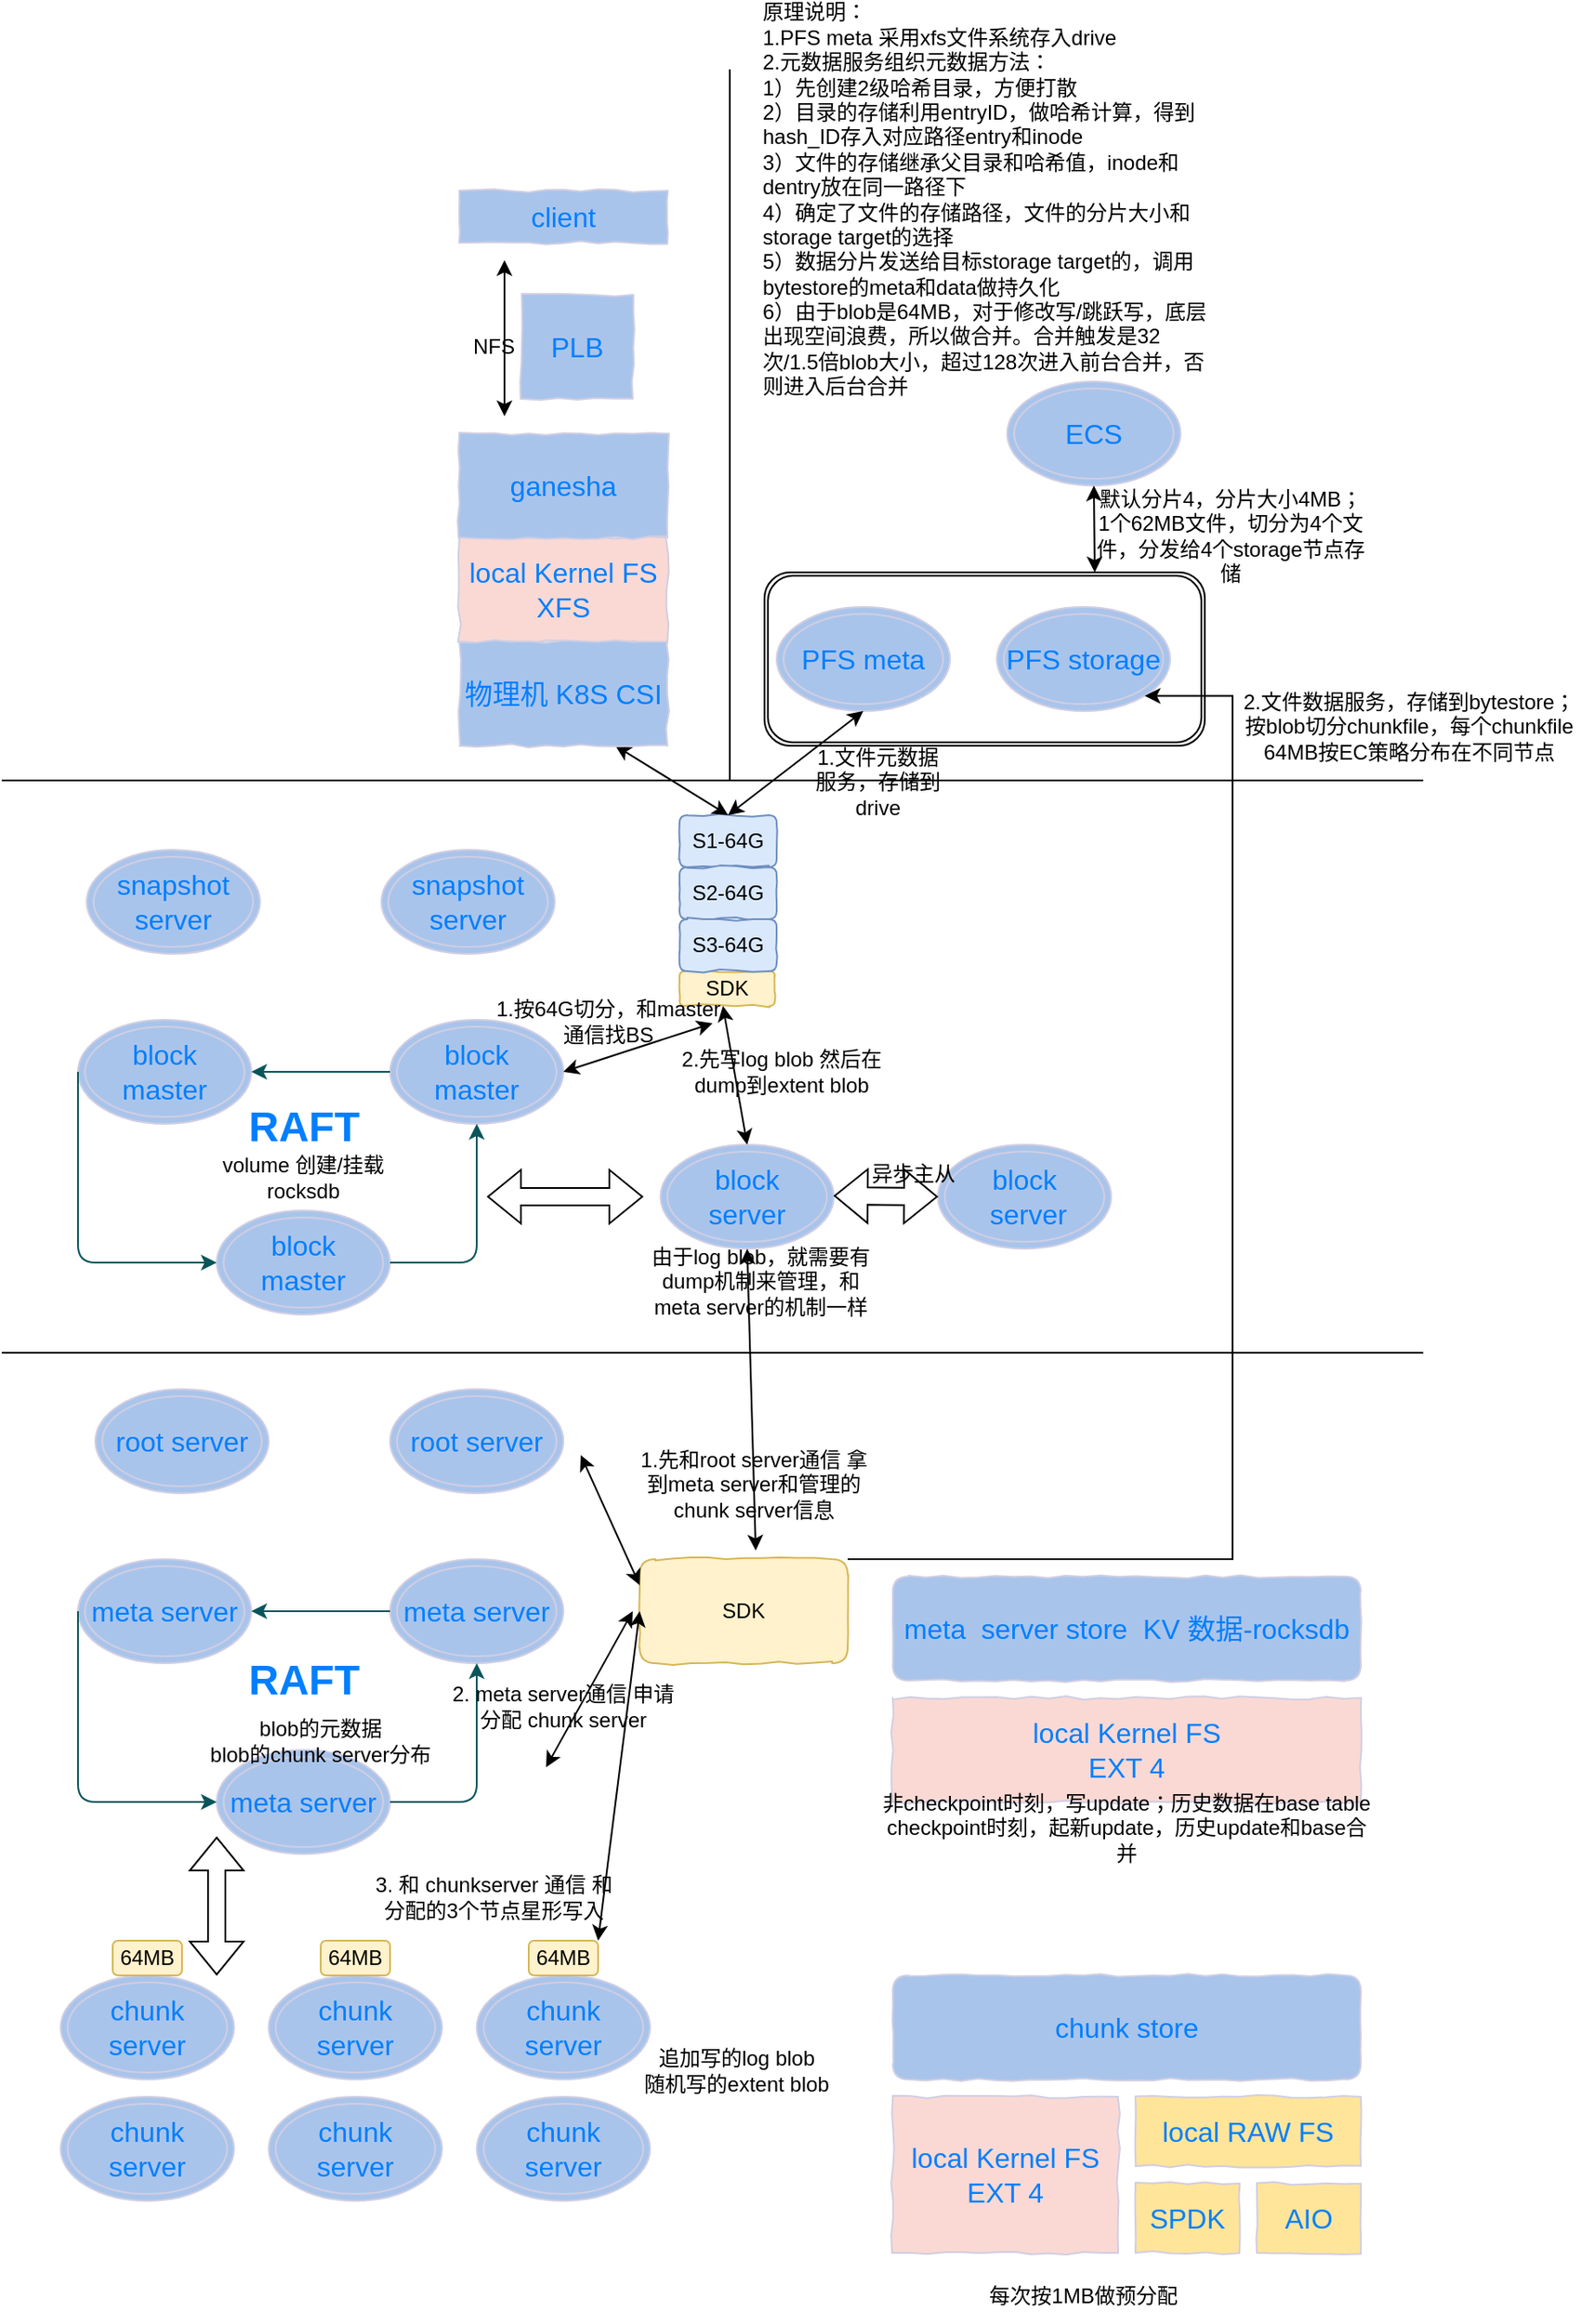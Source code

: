 <mxfile version="22.1.17" type="github" pages="5">
  <diagram id="OlZEOA0zvrnhem5579Ee" name="PFS">
    <mxGraphModel dx="1434" dy="1934" grid="1" gridSize="10" guides="1" tooltips="1" connect="1" arrows="1" fold="1" page="1" pageScale="1" pageWidth="827" pageHeight="1169" math="0" shadow="0">
      <root>
        <mxCell id="0" />
        <mxCell id="1" parent="0" />
        <mxCell id="CJ9ZkTnZIKFmRV_ew28D-1" value="&lt;font style=&quot;font-size: 16px&quot; color=&quot;#007fff&quot;&gt;local Kernel FS&lt;br&gt;EXT 4&lt;br&gt;&lt;/font&gt;" style="rounded=0;whiteSpace=wrap;html=1;sketch=0;fontColor=#1A1A1A;strokeColor=#D0CEE2;fillColor=#FAD9D5;comic=1;" parent="1" vertex="1">
          <mxGeometry x="514" y="1039" width="130" height="90" as="geometry" />
        </mxCell>
        <mxCell id="CJ9ZkTnZIKFmRV_ew28D-3" value="local RAW FS" style="rounded=0;whiteSpace=wrap;html=1;comic=1;sketch=0;fontSize=16;fontColor=#007FFF;strokeColor=#D0CEE2;fillColor=#FFE599;gradientColor=none;" parent="1" vertex="1">
          <mxGeometry x="654" y="1039" width="130" height="40" as="geometry" />
        </mxCell>
        <mxCell id="CJ9ZkTnZIKFmRV_ew28D-4" value="SPDK" style="rounded=0;whiteSpace=wrap;html=1;comic=1;sketch=0;fontSize=16;fontColor=#007FFF;strokeColor=#D0CEE2;fillColor=#FFE599;gradientColor=none;" parent="1" vertex="1">
          <mxGeometry x="654" y="1089" width="60" height="40" as="geometry" />
        </mxCell>
        <mxCell id="CJ9ZkTnZIKFmRV_ew28D-5" value="AIO" style="rounded=0;whiteSpace=wrap;html=1;comic=1;sketch=0;fontSize=16;fontColor=#007FFF;strokeColor=#D0CEE2;fillColor=#FFE599;gradientColor=none;" parent="1" vertex="1">
          <mxGeometry x="724" y="1089" width="60" height="40" as="geometry" />
        </mxCell>
        <mxCell id="CJ9ZkTnZIKFmRV_ew28D-8" value="chunk store" style="rounded=1;whiteSpace=wrap;html=1;comic=1;fontSize=16;fontColor=#007FFF;strokeColor=#D0CEE2;fillColor=#A9C4EB;gradientColor=none;" parent="1" vertex="1">
          <mxGeometry x="514" y="969" width="270" height="60" as="geometry" />
        </mxCell>
        <mxCell id="CJ9ZkTnZIKFmRV_ew28D-9" value="meta server" style="ellipse;shape=doubleEllipse;whiteSpace=wrap;html=1;rounded=0;comic=1;sketch=0;fontSize=16;fontColor=#007FFF;strokeColor=#D0CEE2;fillColor=#A9C4EB;gradientColor=none;" parent="1" vertex="1">
          <mxGeometry x="44" y="729" width="100" height="60" as="geometry" />
        </mxCell>
        <mxCell id="CJ9ZkTnZIKFmRV_ew28D-10" value="meta server" style="ellipse;shape=doubleEllipse;whiteSpace=wrap;html=1;rounded=0;comic=1;sketch=0;fontSize=16;fontColor=#007FFF;strokeColor=#D0CEE2;fillColor=#A9C4EB;gradientColor=none;" parent="1" vertex="1">
          <mxGeometry x="124" y="839" width="100" height="60" as="geometry" />
        </mxCell>
        <mxCell id="CJ9ZkTnZIKFmRV_ew28D-11" value="meta server" style="ellipse;shape=doubleEllipse;whiteSpace=wrap;html=1;rounded=0;comic=1;sketch=0;fontSize=16;fontColor=#007FFF;strokeColor=#D0CEE2;fillColor=#A9C4EB;gradientColor=none;" parent="1" vertex="1">
          <mxGeometry x="224" y="729" width="100" height="60" as="geometry" />
        </mxCell>
        <mxCell id="CJ9ZkTnZIKFmRV_ew28D-12" value="" style="edgeStyle=segmentEdgeStyle;endArrow=classic;html=1;rounded=1;sketch=0;fontSize=16;fontColor=#007FFF;strokeColor=#09555B;curved=0;entryX=0.5;entryY=1;entryDx=0;entryDy=0;" parent="1" target="CJ9ZkTnZIKFmRV_ew28D-11" edge="1">
          <mxGeometry width="50" height="50" relative="1" as="geometry">
            <mxPoint x="224" y="869" as="sourcePoint" />
            <mxPoint x="274" y="819" as="targetPoint" />
          </mxGeometry>
        </mxCell>
        <mxCell id="CJ9ZkTnZIKFmRV_ew28D-13" value="" style="edgeStyle=segmentEdgeStyle;endArrow=classic;html=1;rounded=1;sketch=0;fontSize=16;fontColor=#007FFF;strokeColor=#09555B;curved=0;exitX=0;exitY=0.5;exitDx=0;exitDy=0;entryX=1;entryY=0.5;entryDx=0;entryDy=0;" parent="1" source="CJ9ZkTnZIKFmRV_ew28D-11" target="CJ9ZkTnZIKFmRV_ew28D-9" edge="1">
          <mxGeometry width="50" height="50" relative="1" as="geometry">
            <mxPoint x="404" y="879" as="sourcePoint" />
            <mxPoint x="454" y="829" as="targetPoint" />
          </mxGeometry>
        </mxCell>
        <mxCell id="CJ9ZkTnZIKFmRV_ew28D-15" value="" style="edgeStyle=segmentEdgeStyle;endArrow=classic;html=1;rounded=1;sketch=0;fontSize=16;fontColor=#007FFF;strokeColor=#09555B;curved=0;entryX=0;entryY=0.5;entryDx=0;entryDy=0;exitX=0;exitY=0.5;exitDx=0;exitDy=0;" parent="1" source="CJ9ZkTnZIKFmRV_ew28D-9" target="CJ9ZkTnZIKFmRV_ew28D-10" edge="1">
          <mxGeometry width="50" height="50" relative="1" as="geometry">
            <mxPoint x="404" y="879" as="sourcePoint" />
            <mxPoint x="454" y="829" as="targetPoint" />
            <Array as="points">
              <mxPoint x="44" y="869" />
            </Array>
          </mxGeometry>
        </mxCell>
        <mxCell id="CJ9ZkTnZIKFmRV_ew28D-16" value="RAFT" style="text;strokeColor=none;fillColor=none;html=1;fontSize=24;fontStyle=1;verticalAlign=middle;align=center;rounded=0;comic=1;sketch=0;fontColor=#007FFF;" parent="1" vertex="1">
          <mxGeometry x="124" y="779" width="100" height="40" as="geometry" />
        </mxCell>
        <mxCell id="CJ9ZkTnZIKFmRV_ew28D-17" value="chunk server" style="ellipse;shape=doubleEllipse;whiteSpace=wrap;html=1;rounded=0;comic=1;sketch=0;fontSize=16;fontColor=#007FFF;strokeColor=#D0CEE2;fillColor=#A9C4EB;gradientColor=none;" parent="1" vertex="1">
          <mxGeometry x="34" y="969" width="100" height="60" as="geometry" />
        </mxCell>
        <mxCell id="CJ9ZkTnZIKFmRV_ew28D-18" value="&lt;span&gt;chunk server&lt;/span&gt;" style="ellipse;shape=doubleEllipse;whiteSpace=wrap;html=1;rounded=0;comic=1;sketch=0;fontSize=16;fontColor=#007FFF;strokeColor=#D0CEE2;fillColor=#A9C4EB;gradientColor=none;" parent="1" vertex="1">
          <mxGeometry x="154" y="969" width="100" height="60" as="geometry" />
        </mxCell>
        <mxCell id="CJ9ZkTnZIKFmRV_ew28D-19" value="&lt;span&gt;chunk server&lt;/span&gt;" style="ellipse;shape=doubleEllipse;whiteSpace=wrap;html=1;rounded=0;comic=1;sketch=0;fontSize=16;fontColor=#007FFF;strokeColor=#D0CEE2;fillColor=#A9C4EB;gradientColor=none;" parent="1" vertex="1">
          <mxGeometry x="274" y="969" width="100" height="60" as="geometry" />
        </mxCell>
        <mxCell id="CJ9ZkTnZIKFmRV_ew28D-20" value="&lt;span&gt;chunk server&lt;/span&gt;" style="ellipse;shape=doubleEllipse;whiteSpace=wrap;html=1;rounded=0;comic=1;sketch=0;fontSize=16;fontColor=#007FFF;strokeColor=#D0CEE2;fillColor=#A9C4EB;gradientColor=none;" parent="1" vertex="1">
          <mxGeometry x="34" y="1039" width="100" height="60" as="geometry" />
        </mxCell>
        <mxCell id="CJ9ZkTnZIKFmRV_ew28D-21" value="&lt;span&gt;chunk server&lt;/span&gt;" style="ellipse;shape=doubleEllipse;whiteSpace=wrap;html=1;rounded=0;comic=1;sketch=0;fontSize=16;fontColor=#007FFF;strokeColor=#D0CEE2;fillColor=#A9C4EB;gradientColor=none;" parent="1" vertex="1">
          <mxGeometry x="154" y="1039" width="100" height="60" as="geometry" />
        </mxCell>
        <mxCell id="CJ9ZkTnZIKFmRV_ew28D-22" value="&lt;span&gt;chunk server&lt;/span&gt;" style="ellipse;shape=doubleEllipse;whiteSpace=wrap;html=1;rounded=0;comic=1;sketch=0;fontSize=16;fontColor=#007FFF;strokeColor=#D0CEE2;fillColor=#A9C4EB;gradientColor=none;" parent="1" vertex="1">
          <mxGeometry x="274" y="1039" width="100" height="60" as="geometry" />
        </mxCell>
        <mxCell id="FTZLNdXTJdqXe5OXfxoS-4" value="blob的元数据&lt;br&gt;blob的chunk server分布" style="text;html=1;strokeColor=none;fillColor=none;align=center;verticalAlign=middle;whiteSpace=wrap;rounded=0;" parent="1" vertex="1">
          <mxGeometry x="114" y="819" width="140" height="30" as="geometry" />
        </mxCell>
        <mxCell id="FTZLNdXTJdqXe5OXfxoS-5" value="追加写的log blob&lt;br&gt;随机写的extent blob" style="text;html=1;strokeColor=none;fillColor=none;align=center;verticalAlign=middle;whiteSpace=wrap;rounded=0;" parent="1" vertex="1">
          <mxGeometry x="354" y="1009" width="140" height="30" as="geometry" />
        </mxCell>
        <mxCell id="FTZLNdXTJdqXe5OXfxoS-7" value="64MB" style="rounded=1;whiteSpace=wrap;html=1;fillColor=#fff2cc;strokeColor=#d6b656;" parent="1" vertex="1">
          <mxGeometry x="64" y="949" width="40" height="20" as="geometry" />
        </mxCell>
        <mxCell id="FTZLNdXTJdqXe5OXfxoS-9" value="64MB" style="rounded=1;whiteSpace=wrap;html=1;fillColor=#fff2cc;strokeColor=#d6b656;" parent="1" vertex="1">
          <mxGeometry x="184" y="949" width="40" height="20" as="geometry" />
        </mxCell>
        <mxCell id="FTZLNdXTJdqXe5OXfxoS-10" value="64MB" style="rounded=1;whiteSpace=wrap;html=1;fillColor=#fff2cc;strokeColor=#d6b656;" parent="1" vertex="1">
          <mxGeometry x="304" y="949" width="40" height="20" as="geometry" />
        </mxCell>
        <mxCell id="FTZLNdXTJdqXe5OXfxoS-11" value="root server" style="ellipse;shape=doubleEllipse;whiteSpace=wrap;html=1;rounded=0;comic=1;sketch=0;fontSize=16;fontColor=#007FFF;strokeColor=#D0CEE2;fillColor=#A9C4EB;gradientColor=none;" parent="1" vertex="1">
          <mxGeometry x="54" y="631" width="100" height="60" as="geometry" />
        </mxCell>
        <mxCell id="FTZLNdXTJdqXe5OXfxoS-12" value="&lt;span&gt;root server&lt;/span&gt;" style="ellipse;shape=doubleEllipse;whiteSpace=wrap;html=1;rounded=0;comic=1;sketch=0;fontSize=16;fontColor=#007FFF;strokeColor=#D0CEE2;fillColor=#A9C4EB;gradientColor=none;" parent="1" vertex="1">
          <mxGeometry x="224" y="631" width="100" height="60" as="geometry" />
        </mxCell>
        <mxCell id="FTZLNdXTJdqXe5OXfxoS-13" value="SDK" style="rounded=1;whiteSpace=wrap;html=1;fillColor=#fff2cc;strokeColor=#d6b656;comic=1;" parent="1" vertex="1">
          <mxGeometry x="368" y="729" width="120" height="60" as="geometry" />
        </mxCell>
        <mxCell id="FTZLNdXTJdqXe5OXfxoS-15" value="" style="endArrow=classic;startArrow=classic;html=1;rounded=0;entryX=0;entryY=0.25;entryDx=0;entryDy=0;" parent="1" target="FTZLNdXTJdqXe5OXfxoS-13" edge="1">
          <mxGeometry width="50" height="50" relative="1" as="geometry">
            <mxPoint x="334" y="669" as="sourcePoint" />
            <mxPoint x="434" y="739" as="targetPoint" />
          </mxGeometry>
        </mxCell>
        <mxCell id="FTZLNdXTJdqXe5OXfxoS-16" value="1.先和root server通信 拿到meta server和管理的chunk server信息" style="text;html=1;strokeColor=none;fillColor=none;align=center;verticalAlign=middle;whiteSpace=wrap;rounded=0;" parent="1" vertex="1">
          <mxGeometry x="364" y="671" width="140" height="30" as="geometry" />
        </mxCell>
        <mxCell id="FTZLNdXTJdqXe5OXfxoS-17" value="" style="endArrow=classic;startArrow=classic;html=1;rounded=0;" parent="1" edge="1">
          <mxGeometry width="50" height="50" relative="1" as="geometry">
            <mxPoint x="314" y="849" as="sourcePoint" />
            <mxPoint x="364" y="759" as="targetPoint" />
          </mxGeometry>
        </mxCell>
        <mxCell id="FTZLNdXTJdqXe5OXfxoS-18" value="2. meta server通信 申请分配 chunk server" style="text;html=1;strokeColor=none;fillColor=none;align=center;verticalAlign=middle;whiteSpace=wrap;rounded=0;" parent="1" vertex="1">
          <mxGeometry x="254" y="799" width="140" height="30" as="geometry" />
        </mxCell>
        <mxCell id="FTZLNdXTJdqXe5OXfxoS-19" value="" style="endArrow=classic;startArrow=classic;html=1;rounded=0;entryX=0;entryY=0.5;entryDx=0;entryDy=0;" parent="1" target="FTZLNdXTJdqXe5OXfxoS-13" edge="1">
          <mxGeometry width="50" height="50" relative="1" as="geometry">
            <mxPoint x="344" y="949" as="sourcePoint" />
            <mxPoint x="474" y="849" as="targetPoint" />
          </mxGeometry>
        </mxCell>
        <mxCell id="FTZLNdXTJdqXe5OXfxoS-20" value="3. 和 chunkserver 通信 和分配的3个节点星形写入" style="text;html=1;strokeColor=none;fillColor=none;align=center;verticalAlign=middle;whiteSpace=wrap;rounded=0;" parent="1" vertex="1">
          <mxGeometry x="214" y="909" width="140" height="30" as="geometry" />
        </mxCell>
        <mxCell id="FTZLNdXTJdqXe5OXfxoS-21" value="每次按1MB做预分配" style="text;html=1;strokeColor=none;fillColor=none;align=center;verticalAlign=middle;whiteSpace=wrap;rounded=0;" parent="1" vertex="1">
          <mxGeometry x="554" y="1139" width="140" height="30" as="geometry" />
        </mxCell>
        <mxCell id="FTZLNdXTJdqXe5OXfxoS-22" value="&lt;font style=&quot;font-size: 16px&quot; color=&quot;#007fff&quot;&gt;local Kernel FS&lt;br&gt;EXT 4&lt;br&gt;&lt;/font&gt;" style="rounded=0;whiteSpace=wrap;html=1;sketch=0;fontColor=#1A1A1A;strokeColor=#D0CEE2;fillColor=#FAD9D5;comic=1;" parent="1" vertex="1">
          <mxGeometry x="514" y="809" width="270" height="60" as="geometry" />
        </mxCell>
        <mxCell id="FTZLNdXTJdqXe5OXfxoS-26" value="meta&amp;nbsp; server store&amp;nbsp; KV 数据-rocksdb" style="rounded=1;whiteSpace=wrap;html=1;comic=1;sketch=0;fontSize=16;fontColor=#007FFF;strokeColor=#D0CEE2;fillColor=#A9C4EB;gradientColor=none;" parent="1" vertex="1">
          <mxGeometry x="514" y="739" width="270" height="60" as="geometry" />
        </mxCell>
        <mxCell id="FTZLNdXTJdqXe5OXfxoS-27" value="非checkpoint时刻，写update；历史数据在base table&lt;br&gt;checkpoint时刻，起新update，历史update和base合并" style="text;html=1;strokeColor=none;fillColor=none;align=center;verticalAlign=middle;whiteSpace=wrap;rounded=0;" parent="1" vertex="1">
          <mxGeometry x="504" y="869" width="290" height="30" as="geometry" />
        </mxCell>
        <mxCell id="FTZLNdXTJdqXe5OXfxoS-28" value="" style="endArrow=none;html=1;rounded=0;" parent="1" edge="1">
          <mxGeometry width="50" height="50" relative="1" as="geometry">
            <mxPoint y="610" as="sourcePoint" />
            <mxPoint x="820" y="610" as="targetPoint" />
          </mxGeometry>
        </mxCell>
        <mxCell id="FTZLNdXTJdqXe5OXfxoS-29" value="block master" style="ellipse;shape=doubleEllipse;whiteSpace=wrap;html=1;rounded=0;comic=1;sketch=0;fontSize=16;fontColor=#007FFF;strokeColor=#D0CEE2;fillColor=#A9C4EB;gradientColor=none;" parent="1" vertex="1">
          <mxGeometry x="44" y="418" width="100" height="60" as="geometry" />
        </mxCell>
        <mxCell id="FTZLNdXTJdqXe5OXfxoS-30" value="block master" style="ellipse;shape=doubleEllipse;whiteSpace=wrap;html=1;rounded=0;comic=1;sketch=0;fontSize=16;fontColor=#007FFF;strokeColor=#D0CEE2;fillColor=#A9C4EB;gradientColor=none;" parent="1" vertex="1">
          <mxGeometry x="124" y="528" width="100" height="60" as="geometry" />
        </mxCell>
        <mxCell id="FTZLNdXTJdqXe5OXfxoS-31" value="block master" style="ellipse;shape=doubleEllipse;whiteSpace=wrap;html=1;rounded=0;comic=1;sketch=0;fontSize=16;fontColor=#007FFF;strokeColor=#D0CEE2;fillColor=#A9C4EB;gradientColor=none;" parent="1" vertex="1">
          <mxGeometry x="224" y="418" width="100" height="60" as="geometry" />
        </mxCell>
        <mxCell id="FTZLNdXTJdqXe5OXfxoS-32" value="" style="edgeStyle=segmentEdgeStyle;endArrow=classic;html=1;rounded=1;sketch=0;fontSize=16;fontColor=#007FFF;strokeColor=#09555B;curved=0;entryX=0.5;entryY=1;entryDx=0;entryDy=0;" parent="1" target="FTZLNdXTJdqXe5OXfxoS-31" edge="1">
          <mxGeometry width="50" height="50" relative="1" as="geometry">
            <mxPoint x="224" y="558" as="sourcePoint" />
            <mxPoint x="274" y="508" as="targetPoint" />
          </mxGeometry>
        </mxCell>
        <mxCell id="FTZLNdXTJdqXe5OXfxoS-33" value="" style="edgeStyle=segmentEdgeStyle;endArrow=classic;html=1;rounded=1;sketch=0;fontSize=16;fontColor=#007FFF;strokeColor=#09555B;curved=0;exitX=0;exitY=0.5;exitDx=0;exitDy=0;entryX=1;entryY=0.5;entryDx=0;entryDy=0;" parent="1" source="FTZLNdXTJdqXe5OXfxoS-31" target="FTZLNdXTJdqXe5OXfxoS-29" edge="1">
          <mxGeometry width="50" height="50" relative="1" as="geometry">
            <mxPoint x="404" y="568" as="sourcePoint" />
            <mxPoint x="454" y="518" as="targetPoint" />
          </mxGeometry>
        </mxCell>
        <mxCell id="FTZLNdXTJdqXe5OXfxoS-34" value="" style="edgeStyle=segmentEdgeStyle;endArrow=classic;html=1;rounded=1;sketch=0;fontSize=16;fontColor=#007FFF;strokeColor=#09555B;curved=0;entryX=0;entryY=0.5;entryDx=0;entryDy=0;exitX=0;exitY=0.5;exitDx=0;exitDy=0;" parent="1" source="FTZLNdXTJdqXe5OXfxoS-29" target="FTZLNdXTJdqXe5OXfxoS-30" edge="1">
          <mxGeometry width="50" height="50" relative="1" as="geometry">
            <mxPoint x="404" y="568" as="sourcePoint" />
            <mxPoint x="454" y="518" as="targetPoint" />
            <Array as="points">
              <mxPoint x="44" y="558" />
            </Array>
          </mxGeometry>
        </mxCell>
        <mxCell id="FTZLNdXTJdqXe5OXfxoS-35" value="RAFT" style="text;strokeColor=none;fillColor=none;html=1;fontSize=24;fontStyle=1;verticalAlign=middle;align=center;rounded=0;comic=1;sketch=0;fontColor=#007FFF;" parent="1" vertex="1">
          <mxGeometry x="124" y="460" width="100" height="40" as="geometry" />
        </mxCell>
        <mxCell id="FTZLNdXTJdqXe5OXfxoS-36" value="volume 创建/挂载&lt;br&gt;rocksdb" style="text;html=1;strokeColor=none;fillColor=none;align=center;verticalAlign=middle;whiteSpace=wrap;rounded=0;" parent="1" vertex="1">
          <mxGeometry x="104" y="490" width="140" height="38" as="geometry" />
        </mxCell>
        <mxCell id="FTZLNdXTJdqXe5OXfxoS-37" value="snapshot server" style="ellipse;shape=doubleEllipse;whiteSpace=wrap;html=1;rounded=0;comic=1;sketch=0;fontSize=16;fontColor=#007FFF;strokeColor=#D0CEE2;fillColor=#A9C4EB;gradientColor=none;" parent="1" vertex="1">
          <mxGeometry x="49" y="320" width="100" height="60" as="geometry" />
        </mxCell>
        <mxCell id="FTZLNdXTJdqXe5OXfxoS-38" value="&lt;span&gt;snapshot server&lt;/span&gt;" style="ellipse;shape=doubleEllipse;whiteSpace=wrap;html=1;rounded=0;comic=1;sketch=0;fontSize=16;fontColor=#007FFF;strokeColor=#D0CEE2;fillColor=#A9C4EB;gradientColor=none;" parent="1" vertex="1">
          <mxGeometry x="219" y="320" width="100" height="60" as="geometry" />
        </mxCell>
        <mxCell id="FTZLNdXTJdqXe5OXfxoS-40" value="&lt;span&gt;block &lt;br&gt;server&lt;/span&gt;" style="ellipse;shape=doubleEllipse;whiteSpace=wrap;html=1;rounded=0;comic=1;sketch=0;fontSize=16;fontColor=#007FFF;strokeColor=#D0CEE2;fillColor=#A9C4EB;gradientColor=none;" parent="1" vertex="1">
          <mxGeometry x="380" y="490" width="100" height="60" as="geometry" />
        </mxCell>
        <mxCell id="FTZLNdXTJdqXe5OXfxoS-41" value="&lt;span&gt;block&lt;br&gt;&amp;nbsp;server&lt;/span&gt;" style="ellipse;shape=doubleEllipse;whiteSpace=wrap;html=1;rounded=0;comic=1;sketch=0;fontSize=16;fontColor=#007FFF;strokeColor=#D0CEE2;fillColor=#A9C4EB;gradientColor=none;" parent="1" vertex="1">
          <mxGeometry x="540" y="490" width="100" height="60" as="geometry" />
        </mxCell>
        <mxCell id="FTZLNdXTJdqXe5OXfxoS-43" value="" style="endArrow=classic;startArrow=classic;html=1;rounded=0;entryX=0.558;entryY=-0.083;entryDx=0;entryDy=0;exitX=0.5;exitY=1;exitDx=0;exitDy=0;entryPerimeter=0;" parent="1" source="FTZLNdXTJdqXe5OXfxoS-40" target="FTZLNdXTJdqXe5OXfxoS-13" edge="1">
          <mxGeometry width="50" height="50" relative="1" as="geometry">
            <mxPoint x="450" y="530" as="sourcePoint" />
            <mxPoint x="438" y="739" as="targetPoint" />
          </mxGeometry>
        </mxCell>
        <mxCell id="FTZLNdXTJdqXe5OXfxoS-47" value="SDK" style="rounded=1;whiteSpace=wrap;html=1;fillColor=#fff2cc;strokeColor=#d6b656;comic=1;" parent="1" vertex="1">
          <mxGeometry x="391" y="390" width="55" height="20" as="geometry" />
        </mxCell>
        <mxCell id="FTZLNdXTJdqXe5OXfxoS-48" value="S1-64G" style="rounded=1;whiteSpace=wrap;html=1;comic=1;fillColor=#dae8fc;strokeColor=#6c8ebf;" parent="1" vertex="1">
          <mxGeometry x="391" y="300" width="56" height="30" as="geometry" />
        </mxCell>
        <mxCell id="FTZLNdXTJdqXe5OXfxoS-49" value="S2-64G" style="rounded=1;whiteSpace=wrap;html=1;comic=1;fillColor=#dae8fc;strokeColor=#6c8ebf;" parent="1" vertex="1">
          <mxGeometry x="391" y="330" width="56" height="30" as="geometry" />
        </mxCell>
        <mxCell id="FTZLNdXTJdqXe5OXfxoS-50" value="S3-64G" style="rounded=1;whiteSpace=wrap;html=1;comic=1;fillColor=#dae8fc;strokeColor=#6c8ebf;" parent="1" vertex="1">
          <mxGeometry x="391" y="360" width="56" height="30" as="geometry" />
        </mxCell>
        <mxCell id="FTZLNdXTJdqXe5OXfxoS-52" value="" style="shape=flexArrow;endArrow=classic;startArrow=classic;html=1;rounded=0;" parent="1" edge="1">
          <mxGeometry width="100" height="100" relative="1" as="geometry">
            <mxPoint x="124" y="969" as="sourcePoint" />
            <mxPoint x="124" y="889" as="targetPoint" />
          </mxGeometry>
        </mxCell>
        <mxCell id="FTZLNdXTJdqXe5OXfxoS-53" value="" style="shape=flexArrow;endArrow=classic;startArrow=classic;html=1;rounded=0;" parent="1" edge="1">
          <mxGeometry width="100" height="100" relative="1" as="geometry">
            <mxPoint x="370" y="520" as="sourcePoint" />
            <mxPoint x="280" y="520" as="targetPoint" />
          </mxGeometry>
        </mxCell>
        <mxCell id="FTZLNdXTJdqXe5OXfxoS-56" value="" style="endArrow=classic;startArrow=classic;html=1;rounded=0;entryX=0.5;entryY=0;entryDx=0;entryDy=0;" parent="1" target="FTZLNdXTJdqXe5OXfxoS-40" edge="1">
          <mxGeometry width="50" height="50" relative="1" as="geometry">
            <mxPoint x="416" y="410" as="sourcePoint" />
            <mxPoint x="560" y="500" as="targetPoint" />
          </mxGeometry>
        </mxCell>
        <mxCell id="FTZLNdXTJdqXe5OXfxoS-58" value="" style="shape=flexArrow;endArrow=classic;startArrow=classic;html=1;rounded=0;" parent="1" edge="1">
          <mxGeometry width="100" height="100" relative="1" as="geometry">
            <mxPoint x="540" y="520" as="sourcePoint" />
            <mxPoint x="480" y="519.5" as="targetPoint" />
          </mxGeometry>
        </mxCell>
        <mxCell id="FTZLNdXTJdqXe5OXfxoS-59" value="2.先写log blob 然后在dump到extent blob" style="text;html=1;strokeColor=none;fillColor=none;align=center;verticalAlign=middle;whiteSpace=wrap;rounded=0;" parent="1" vertex="1">
          <mxGeometry x="380" y="429" width="140" height="38" as="geometry" />
        </mxCell>
        <mxCell id="FTZLNdXTJdqXe5OXfxoS-60" value="异步主从" style="text;html=1;strokeColor=none;fillColor=none;align=center;verticalAlign=middle;whiteSpace=wrap;rounded=0;" parent="1" vertex="1">
          <mxGeometry x="456" y="488" width="140" height="38" as="geometry" />
        </mxCell>
        <mxCell id="FTZLNdXTJdqXe5OXfxoS-61" value="由于log blob，就需要有dump机制来管理，和meta server的机制一样" style="text;html=1;strokeColor=none;fillColor=none;align=center;verticalAlign=middle;whiteSpace=wrap;rounded=0;" parent="1" vertex="1">
          <mxGeometry x="368" y="550" width="140" height="38" as="geometry" />
        </mxCell>
        <mxCell id="FTZLNdXTJdqXe5OXfxoS-62" value="" style="endArrow=classic;startArrow=classic;html=1;rounded=0;entryX=1;entryY=0.5;entryDx=0;entryDy=0;" parent="1" target="FTZLNdXTJdqXe5OXfxoS-31" edge="1">
          <mxGeometry width="50" height="50" relative="1" as="geometry">
            <mxPoint x="410" y="420" as="sourcePoint" />
            <mxPoint x="440" y="500" as="targetPoint" />
          </mxGeometry>
        </mxCell>
        <mxCell id="FTZLNdXTJdqXe5OXfxoS-63" value="1.按64G切分，和master通信找BS" style="text;html=1;strokeColor=none;fillColor=none;align=center;verticalAlign=middle;whiteSpace=wrap;rounded=0;" parent="1" vertex="1">
          <mxGeometry x="280" y="400" width="140" height="38" as="geometry" />
        </mxCell>
        <mxCell id="sMiy3J58KoFoW8aBVP6N-1" value="" style="endArrow=none;html=1;rounded=0;" parent="1" edge="1">
          <mxGeometry width="50" height="50" relative="1" as="geometry">
            <mxPoint y="280" as="sourcePoint" />
            <mxPoint x="820" y="280" as="targetPoint" />
          </mxGeometry>
        </mxCell>
        <mxCell id="sMiy3J58KoFoW8aBVP6N-2" value="" style="endArrow=none;html=1;rounded=0;" parent="1" edge="1">
          <mxGeometry width="50" height="50" relative="1" as="geometry">
            <mxPoint x="420" y="280" as="sourcePoint" />
            <mxPoint x="420" y="-130" as="targetPoint" />
          </mxGeometry>
        </mxCell>
        <mxCell id="sMiy3J58KoFoW8aBVP6N-3" value="PFS meta" style="ellipse;shape=doubleEllipse;whiteSpace=wrap;html=1;rounded=0;comic=1;sketch=0;fontSize=16;fontColor=#007FFF;strokeColor=#D0CEE2;fillColor=#A9C4EB;gradientColor=none;" parent="1" vertex="1">
          <mxGeometry x="447" y="180" width="100" height="60" as="geometry" />
        </mxCell>
        <mxCell id="sMiy3J58KoFoW8aBVP6N-4" value="PFS storage" style="ellipse;shape=doubleEllipse;whiteSpace=wrap;html=1;rounded=0;comic=1;sketch=0;fontSize=16;fontColor=#007FFF;strokeColor=#D0CEE2;fillColor=#A9C4EB;gradientColor=none;" parent="1" vertex="1">
          <mxGeometry x="574" y="180" width="100" height="60" as="geometry" />
        </mxCell>
        <mxCell id="sMiy3J58KoFoW8aBVP6N-5" value="" style="endArrow=classic;startArrow=classic;html=1;rounded=0;exitX=0.5;exitY=0;exitDx=0;exitDy=0;entryX=0.5;entryY=1;entryDx=0;entryDy=0;" parent="1" source="FTZLNdXTJdqXe5OXfxoS-48" target="sMiy3J58KoFoW8aBVP6N-3" edge="1">
          <mxGeometry width="50" height="50" relative="1" as="geometry">
            <mxPoint x="490" y="240" as="sourcePoint" />
            <mxPoint x="540" y="190" as="targetPoint" />
          </mxGeometry>
        </mxCell>
        <mxCell id="sMiy3J58KoFoW8aBVP6N-7" value="" style="edgeStyle=elbowEdgeStyle;elbow=horizontal;endArrow=classic;html=1;rounded=0;exitX=1;exitY=0;exitDx=0;exitDy=0;entryX=1;entryY=1;entryDx=0;entryDy=0;" parent="1" source="FTZLNdXTJdqXe5OXfxoS-13" target="sMiy3J58KoFoW8aBVP6N-4" edge="1">
          <mxGeometry width="50" height="50" relative="1" as="geometry">
            <mxPoint x="700" y="540" as="sourcePoint" />
            <mxPoint x="660" y="200" as="targetPoint" />
            <Array as="points">
              <mxPoint x="710" y="120" />
              <mxPoint x="740" y="460" />
              <mxPoint x="700" y="590" />
            </Array>
          </mxGeometry>
        </mxCell>
        <mxCell id="sMiy3J58KoFoW8aBVP6N-8" value="" style="shape=ext;double=1;rounded=1;whiteSpace=wrap;html=1;fillColor=none;" parent="1" vertex="1">
          <mxGeometry x="440" y="160" width="254" height="100" as="geometry" />
        </mxCell>
        <mxCell id="sMiy3J58KoFoW8aBVP6N-10" value="ECS" style="ellipse;shape=doubleEllipse;whiteSpace=wrap;html=1;rounded=0;comic=1;sketch=0;fontSize=16;fontColor=#007FFF;strokeColor=#D0CEE2;fillColor=#A9C4EB;gradientColor=none;" parent="1" vertex="1">
          <mxGeometry x="580" y="50" width="100" height="60" as="geometry" />
        </mxCell>
        <mxCell id="sMiy3J58KoFoW8aBVP6N-11" value="" style="endArrow=classic;startArrow=classic;html=1;rounded=0;entryX=0.5;entryY=1;entryDx=0;entryDy=0;exitX=0.75;exitY=0;exitDx=0;exitDy=0;" parent="1" source="sMiy3J58KoFoW8aBVP6N-8" target="sMiy3J58KoFoW8aBVP6N-10" edge="1">
          <mxGeometry width="50" height="50" relative="1" as="geometry">
            <mxPoint x="610" y="150" as="sourcePoint" />
            <mxPoint x="660" y="100" as="targetPoint" />
          </mxGeometry>
        </mxCell>
        <mxCell id="sMiy3J58KoFoW8aBVP6N-12" value="1.文件元数据服务，存储到drive" style="text;html=1;strokeColor=none;fillColor=none;align=center;verticalAlign=middle;whiteSpace=wrap;rounded=0;" parent="1" vertex="1">
          <mxGeometry x="464" y="262" width="83" height="38" as="geometry" />
        </mxCell>
        <mxCell id="sMiy3J58KoFoW8aBVP6N-13" value="2.文件数据服务，存储到bytestore；按blob切分chunkfile，每个chunkfile 64MB按EC策略分布在不同节点" style="text;html=1;strokeColor=none;fillColor=none;align=center;verticalAlign=middle;whiteSpace=wrap;rounded=0;" parent="1" vertex="1">
          <mxGeometry x="714" y="230" width="196" height="38" as="geometry" />
        </mxCell>
        <mxCell id="sMiy3J58KoFoW8aBVP6N-14" value="默认分片4，分片大小4MB；1个62MB文件，切分为4个文件，分发给4个storage节点存储" style="text;html=1;strokeColor=none;fillColor=none;align=center;verticalAlign=middle;whiteSpace=wrap;rounded=0;" parent="1" vertex="1">
          <mxGeometry x="630" y="120" width="157.5" height="38" as="geometry" />
        </mxCell>
        <mxCell id="sMiy3J58KoFoW8aBVP6N-15" value="原理说明：&lt;br&gt;1.PFS meta 采用xfs文件系统存入drive&lt;br&gt;2.元数据服务组织元数据方法：&lt;br&gt;1）先创建2级哈希目录，方便打散&lt;br&gt;&lt;div&gt;&lt;span&gt;2）目录的存储利用entryID，做哈希计算，得到hash_ID存入对应路径entry和inode&lt;/span&gt;&lt;/div&gt;&lt;div&gt;3）文件的存储继承父目录和哈希值，inode和dentry放在同一路径下&lt;/div&gt;&lt;div&gt;4）确定了文件的存储路径，文件的分片大小和storage target的选择&lt;/div&gt;&lt;div&gt;5）数据分片发送给目标storage target的，调用bytestore的meta和data做持久化&lt;/div&gt;&lt;div&gt;6）由于blob是64MB，对于修改写/跳跃写，底层出现空间浪费，所以做合并。合并触发是32次/1.5倍blob大小，超过128次进入前台合并，否则进入后台合并&lt;/div&gt;" style="text;html=1;strokeColor=none;fillColor=none;align=left;verticalAlign=middle;whiteSpace=wrap;rounded=0;" parent="1" vertex="1">
          <mxGeometry x="437" y="-170" width="260" height="230" as="geometry" />
        </mxCell>
        <mxCell id="sMiy3J58KoFoW8aBVP6N-17" value="" style="endArrow=classic;startArrow=classic;html=1;rounded=0;exitX=0.5;exitY=0;exitDx=0;exitDy=0;entryX=0.75;entryY=1;entryDx=0;entryDy=0;" parent="1" source="FTZLNdXTJdqXe5OXfxoS-48" target="sMiy3J58KoFoW8aBVP6N-23" edge="1">
          <mxGeometry width="50" height="50" relative="1" as="geometry">
            <mxPoint x="300" y="210" as="sourcePoint" />
            <mxPoint x="320" y="240" as="targetPoint" />
          </mxGeometry>
        </mxCell>
        <mxCell id="sMiy3J58KoFoW8aBVP6N-20" value="&lt;font style=&quot;font-size: 16px&quot; color=&quot;#007fff&quot;&gt;local Kernel FS&lt;br&gt;XFS&lt;br&gt;&lt;/font&gt;" style="rounded=0;whiteSpace=wrap;html=1;sketch=0;fontColor=#1A1A1A;strokeColor=#D0CEE2;fillColor=#FAD9D5;comic=1;" parent="1" vertex="1">
          <mxGeometry x="264" y="140" width="120" height="60" as="geometry" />
        </mxCell>
        <mxCell id="sMiy3J58KoFoW8aBVP6N-22" value="&lt;font style=&quot;font-size: 16px&quot; color=&quot;#007fff&quot;&gt;ganesha&lt;br&gt;&lt;/font&gt;" style="rounded=0;whiteSpace=wrap;html=1;sketch=0;fontColor=#1A1A1A;strokeColor=#D0CEE2;fillColor=#A9C4EB;comic=1;" parent="1" vertex="1">
          <mxGeometry x="264" y="80" width="120" height="60" as="geometry" />
        </mxCell>
        <mxCell id="sMiy3J58KoFoW8aBVP6N-23" value="&lt;font style=&quot;font-size: 16px&quot; color=&quot;#007fff&quot;&gt;物理机 K8S CSI&lt;br&gt;&lt;/font&gt;" style="rounded=0;whiteSpace=wrap;html=1;sketch=0;fontColor=#1A1A1A;strokeColor=#D0CEE2;fillColor=#A9C4EB;comic=1;" parent="1" vertex="1">
          <mxGeometry x="264" y="200" width="120" height="60" as="geometry" />
        </mxCell>
        <mxCell id="sMiy3J58KoFoW8aBVP6N-24" value="&lt;font style=&quot;font-size: 16px&quot; color=&quot;#007fff&quot;&gt;PLB&lt;br&gt;&lt;/font&gt;" style="rounded=0;whiteSpace=wrap;html=1;sketch=0;fontColor=#1A1A1A;strokeColor=#D0CEE2;fillColor=#A9C4EB;comic=1;" parent="1" vertex="1">
          <mxGeometry x="300" width="64" height="60" as="geometry" />
        </mxCell>
        <mxCell id="sMiy3J58KoFoW8aBVP6N-25" value="&lt;font style=&quot;font-size: 16px&quot; color=&quot;#007fff&quot;&gt;client&lt;br&gt;&lt;/font&gt;" style="rounded=0;whiteSpace=wrap;html=1;sketch=0;fontColor=#1A1A1A;strokeColor=#D0CEE2;fillColor=#A9C4EB;comic=1;" parent="1" vertex="1">
          <mxGeometry x="264" y="-60" width="120" height="30" as="geometry" />
        </mxCell>
        <mxCell id="sMiy3J58KoFoW8aBVP6N-26" value="" style="endArrow=classic;startArrow=classic;html=1;rounded=0;" parent="1" edge="1">
          <mxGeometry width="50" height="50" relative="1" as="geometry">
            <mxPoint x="290" y="70" as="sourcePoint" />
            <mxPoint x="290" y="-20" as="targetPoint" />
          </mxGeometry>
        </mxCell>
        <mxCell id="sMiy3J58KoFoW8aBVP6N-27" value="NFS" style="text;html=1;strokeColor=none;fillColor=none;align=center;verticalAlign=middle;whiteSpace=wrap;rounded=0;" parent="1" vertex="1">
          <mxGeometry x="254" y="15" width="60" height="30" as="geometry" />
        </mxCell>
      </root>
    </mxGraphModel>
  </diagram>
  <diagram id="P4NmcgY2wbllo6303Kk8" name="block">
    <mxGraphModel dx="954" dy="532" grid="0" gridSize="10" guides="1" tooltips="1" connect="1" arrows="1" fold="1" page="1" pageScale="1" pageWidth="827" pageHeight="1169" background="none" math="0" shadow="1">
      <root>
        <mxCell id="0" />
        <mxCell id="1" parent="0" />
        <mxCell id="Wra0Cx1SSLYaHvCoGupX-5" value="" style="rounded=1;whiteSpace=wrap;html=1;comic=1;" parent="1" vertex="1">
          <mxGeometry x="92" y="529" width="290" height="90" as="geometry" />
        </mxCell>
        <mxCell id="qpLBYN6FSB-ov-bTfD2S-20" value="" style="rounded=1;whiteSpace=wrap;html=1;comic=1;" parent="1" vertex="1">
          <mxGeometry x="414" y="190" width="286" height="80" as="geometry" />
        </mxCell>
        <mxCell id="qpLBYN6FSB-ov-bTfD2S-9" value="" style="rounded=1;whiteSpace=wrap;html=1;comic=1;" parent="1" vertex="1">
          <mxGeometry x="120" y="120" width="240" height="150" as="geometry" />
        </mxCell>
        <mxCell id="qpLBYN6FSB-ov-bTfD2S-1" value="block master" style="ellipse;whiteSpace=wrap;html=1;fillColor=#dae8fc;strokeColor=#6c8ebf;comic=1;" parent="1" vertex="1">
          <mxGeometry x="120" y="120" width="120" height="80" as="geometry" />
        </mxCell>
        <mxCell id="qpLBYN6FSB-ov-bTfD2S-2" value="block master" style="ellipse;whiteSpace=wrap;html=1;fillColor=#dae8fc;strokeColor=#6c8ebf;comic=1;" parent="1" vertex="1">
          <mxGeometry x="180" y="190" width="120" height="80" as="geometry" />
        </mxCell>
        <mxCell id="qpLBYN6FSB-ov-bTfD2S-3" value="block master" style="ellipse;whiteSpace=wrap;html=1;fillColor=#dae8fc;strokeColor=#6c8ebf;comic=1;" parent="1" vertex="1">
          <mxGeometry x="240" y="120" width="120" height="80" as="geometry" />
        </mxCell>
        <mxCell id="qpLBYN6FSB-ov-bTfD2S-5" value="segment" style="shape=document;whiteSpace=wrap;html=1;boundedLbl=1;fillColor=#dae8fc;strokeColor=#6c8ebf;comic=1;" parent="1" vertex="1">
          <mxGeometry x="450" y="20" width="120" height="80" as="geometry" />
        </mxCell>
        <mxCell id="qpLBYN6FSB-ov-bTfD2S-6" value="" style="endArrow=classic;startArrow=classic;html=1;rounded=0;exitX=0.5;exitY=0;exitDx=0;exitDy=0;entryX=0;entryY=0.5;entryDx=0;entryDy=0;comic=1;" parent="1" source="qpLBYN6FSB-ov-bTfD2S-3" target="qpLBYN6FSB-ov-bTfD2S-5" edge="1">
          <mxGeometry width="50" height="50" relative="1" as="geometry">
            <mxPoint x="390" y="250" as="sourcePoint" />
            <mxPoint x="440" y="200" as="targetPoint" />
            <Array as="points">
              <mxPoint x="300" y="60" />
            </Array>
          </mxGeometry>
        </mxCell>
        <mxCell id="qpLBYN6FSB-ov-bTfD2S-7" value="segment" style="shape=document;whiteSpace=wrap;html=1;boundedLbl=1;fillColor=#dae8fc;strokeColor=#6c8ebf;comic=1;" parent="1" vertex="1">
          <mxGeometry x="460" y="30" width="120" height="80" as="geometry" />
        </mxCell>
        <mxCell id="qpLBYN6FSB-ov-bTfD2S-8" value="segment&lt;br&gt;64GB" style="shape=document;whiteSpace=wrap;html=1;boundedLbl=1;fillColor=#dae8fc;strokeColor=#6c8ebf;comic=1;" parent="1" vertex="1">
          <mxGeometry x="470" y="40" width="120" height="80" as="geometry" />
        </mxCell>
        <mxCell id="qpLBYN6FSB-ov-bTfD2S-10" value="raft" style="text;html=1;strokeColor=none;fillColor=none;align=center;verticalAlign=middle;whiteSpace=wrap;rounded=0;" parent="1" vertex="1">
          <mxGeometry x="120" y="215" width="60" height="30" as="geometry" />
        </mxCell>
        <mxCell id="qpLBYN6FSB-ov-bTfD2S-11" value="volume元数据查找" style="text;html=1;strokeColor=none;fillColor=none;align=center;verticalAlign=middle;whiteSpace=wrap;rounded=0;" parent="1" vertex="1">
          <mxGeometry x="350" y="80" width="60" height="30" as="geometry" />
        </mxCell>
        <mxCell id="qpLBYN6FSB-ov-bTfD2S-12" value="" style="shape=cylinder3;whiteSpace=wrap;html=1;boundedLbl=1;backgroundOutline=1;size=15;fillColor=#dae8fc;strokeColor=#6c8ebf;comic=1;" parent="1" vertex="1">
          <mxGeometry x="210" y="320" width="60" height="80" as="geometry" />
        </mxCell>
        <mxCell id="qpLBYN6FSB-ov-bTfD2S-13" value="" style="endArrow=classic;html=1;rounded=0;exitX=0.5;exitY=1;exitDx=0;exitDy=0;comic=1;" parent="1" source="qpLBYN6FSB-ov-bTfD2S-2" target="qpLBYN6FSB-ov-bTfD2S-12" edge="1">
          <mxGeometry width="50" height="50" relative="1" as="geometry">
            <mxPoint x="500" y="250" as="sourcePoint" />
            <mxPoint x="550" y="200" as="targetPoint" />
          </mxGeometry>
        </mxCell>
        <mxCell id="qpLBYN6FSB-ov-bTfD2S-14" value="元数据写rocksDB" style="text;html=1;strokeColor=none;fillColor=none;align=center;verticalAlign=middle;whiteSpace=wrap;rounded=0;" parent="1" vertex="1">
          <mxGeometry x="250" y="280" width="60" height="30" as="geometry" />
        </mxCell>
        <mxCell id="qpLBYN6FSB-ov-bTfD2S-16" value="block server" style="ellipse;whiteSpace=wrap;html=1;fillColor=#dae8fc;strokeColor=#6c8ebf;comic=1;" parent="1" vertex="1">
          <mxGeometry x="430" y="190" width="120" height="80" as="geometry" />
        </mxCell>
        <mxCell id="qpLBYN6FSB-ov-bTfD2S-17" value="block server" style="ellipse;whiteSpace=wrap;html=1;fillColor=#dae8fc;strokeColor=#6c8ebf;comic=1;" parent="1" vertex="1">
          <mxGeometry x="570" y="190" width="120" height="80" as="geometry" />
        </mxCell>
        <mxCell id="qpLBYN6FSB-ov-bTfD2S-18" value="" style="endArrow=classic;html=1;rounded=0;entryX=0.45;entryY=-0.062;entryDx=0;entryDy=0;entryPerimeter=0;comic=1;" parent="1" target="qpLBYN6FSB-ov-bTfD2S-16" edge="1">
          <mxGeometry width="50" height="50" relative="1" as="geometry">
            <mxPoint x="484" y="130" as="sourcePoint" />
            <mxPoint x="550" y="120" as="targetPoint" />
          </mxGeometry>
        </mxCell>
        <mxCell id="qpLBYN6FSB-ov-bTfD2S-19" value="先写log blob 再腾挪到extend blob" style="text;html=1;strokeColor=none;fillColor=none;align=center;verticalAlign=middle;whiteSpace=wrap;rounded=0;" parent="1" vertex="1">
          <mxGeometry x="490" y="140" width="200" height="30" as="geometry" />
        </mxCell>
        <mxCell id="qpLBYN6FSB-ov-bTfD2S-21" value="bytestore" style="rounded=1;whiteSpace=wrap;html=1;fillColor=#dae8fc;strokeColor=#6c8ebf;comic=1;" parent="1" vertex="1">
          <mxGeometry x="414" y="330" width="286" height="60" as="geometry" />
        </mxCell>
        <mxCell id="qpLBYN6FSB-ov-bTfD2S-22" value="" style="endArrow=classic;html=1;rounded=0;comic=1;" parent="1" edge="1">
          <mxGeometry width="50" height="50" relative="1" as="geometry">
            <mxPoint x="490" y="280" as="sourcePoint" />
            <mxPoint x="490" y="320" as="targetPoint" />
          </mxGeometry>
        </mxCell>
        <mxCell id="qpLBYN6FSB-ov-bTfD2S-23" value="extend blob按条带发给存储池做持久化" style="text;html=1;strokeColor=none;fillColor=none;align=center;verticalAlign=middle;whiteSpace=wrap;rounded=0;" parent="1" vertex="1">
          <mxGeometry x="500" y="290" width="220" height="30" as="geometry" />
        </mxCell>
        <mxCell id="Wra0Cx1SSLYaHvCoGupX-2" value="bytestore&lt;br&gt;SDK" style="shape=document;whiteSpace=wrap;html=1;boundedLbl=1;comic=1;strokeColor=#6c8ebf;fontFamily=Helvetica;fontSize=11;fontColor=default;fillColor=#dae8fc;" parent="1" vertex="1">
          <mxGeometry x="550" y="537" width="120" height="80" as="geometry" />
        </mxCell>
        <mxCell id="Wra0Cx1SSLYaHvCoGupX-3" value="root&amp;nbsp;&lt;br&gt;server&amp;nbsp;" style="ellipse;whiteSpace=wrap;html=1;comic=1;strokeColor=#6c8ebf;fontFamily=Helvetica;fontSize=11;fontColor=default;fillColor=#dae8fc;" parent="1" vertex="1">
          <mxGeometry x="122" y="534" width="120" height="80" as="geometry" />
        </mxCell>
        <mxCell id="Wra0Cx1SSLYaHvCoGupX-4" value="root&amp;nbsp;&lt;br&gt;server&amp;nbsp;" style="ellipse;whiteSpace=wrap;html=1;comic=1;strokeColor=#6c8ebf;fontFamily=Helvetica;fontSize=11;fontColor=default;fillColor=#dae8fc;" parent="1" vertex="1">
          <mxGeometry x="245" y="534" width="120" height="80" as="geometry" />
        </mxCell>
        <mxCell id="Wra0Cx1SSLYaHvCoGupX-6" value="" style="endArrow=classic;startArrow=classic;html=1;rounded=0;labelBackgroundColor=default;comic=1;strokeColor=default;fontFamily=Helvetica;fontSize=12;fontColor=default;shape=connector;exitX=1;exitY=0.5;exitDx=0;exitDy=0;" parent="1" source="Wra0Cx1SSLYaHvCoGupX-5" edge="1">
          <mxGeometry width="50" height="50" relative="1" as="geometry">
            <mxPoint x="498" y="510" as="sourcePoint" />
            <mxPoint x="546" y="574" as="targetPoint" />
          </mxGeometry>
        </mxCell>
        <mxCell id="Wra0Cx1SSLYaHvCoGupX-7" value="获取 Meta和chunk信息" style="text;html=1;strokeColor=none;fillColor=none;align=center;verticalAlign=middle;whiteSpace=wrap;rounded=0;fontSize=12;fontFamily=Helvetica;fontColor=default;" parent="1" vertex="1">
          <mxGeometry x="417" y="537" width="80" height="30" as="geometry" />
        </mxCell>
        <mxCell id="Wra0Cx1SSLYaHvCoGupX-8" value="" style="rounded=1;whiteSpace=wrap;html=1;comic=1;" parent="1" vertex="1">
          <mxGeometry x="120" y="681" width="240" height="150" as="geometry" />
        </mxCell>
        <mxCell id="Wra0Cx1SSLYaHvCoGupX-9" value="Meta server" style="ellipse;whiteSpace=wrap;html=1;fillColor=#dae8fc;strokeColor=#6c8ebf;comic=1;" parent="1" vertex="1">
          <mxGeometry x="120" y="681" width="120" height="80" as="geometry" />
        </mxCell>
        <mxCell id="Wra0Cx1SSLYaHvCoGupX-10" value="Meta server" style="ellipse;whiteSpace=wrap;html=1;fillColor=#dae8fc;strokeColor=#6c8ebf;comic=1;" parent="1" vertex="1">
          <mxGeometry x="180" y="751" width="120" height="80" as="geometry" />
        </mxCell>
        <mxCell id="Wra0Cx1SSLYaHvCoGupX-11" value="Meta server" style="ellipse;whiteSpace=wrap;html=1;fillColor=#dae8fc;strokeColor=#6c8ebf;comic=1;" parent="1" vertex="1">
          <mxGeometry x="240" y="681" width="120" height="80" as="geometry" />
        </mxCell>
        <mxCell id="Wra0Cx1SSLYaHvCoGupX-12" value="raft" style="text;html=1;strokeColor=none;fillColor=none;align=center;verticalAlign=middle;whiteSpace=wrap;rounded=0;" parent="1" vertex="1">
          <mxGeometry x="120" y="776" width="60" height="30" as="geometry" />
        </mxCell>
        <mxCell id="Wra0Cx1SSLYaHvCoGupX-13" value="" style="endArrow=classic;startArrow=classic;html=1;rounded=0;labelBackgroundColor=default;comic=1;strokeColor=default;fontFamily=Helvetica;fontSize=12;fontColor=default;shape=connector;exitX=1;exitY=0.5;exitDx=0;exitDy=0;entryX=0;entryY=0.75;entryDx=0;entryDy=0;" parent="1" source="Wra0Cx1SSLYaHvCoGupX-8" target="Wra0Cx1SSLYaHvCoGupX-2" edge="1">
          <mxGeometry width="50" height="50" relative="1" as="geometry">
            <mxPoint x="498" y="601" as="sourcePoint" />
            <mxPoint x="548" y="551" as="targetPoint" />
            <Array as="points">
              <mxPoint x="429" y="756" />
              <mxPoint x="432" y="597" />
            </Array>
          </mxGeometry>
        </mxCell>
        <mxCell id="Wra0Cx1SSLYaHvCoGupX-14" value="获取 chunk server信息" style="text;html=1;strokeColor=none;fillColor=none;align=center;verticalAlign=middle;whiteSpace=wrap;rounded=0;fontSize=12;fontFamily=Helvetica;fontColor=default;" parent="1" vertex="1">
          <mxGeometry x="439" y="619" width="80" height="30" as="geometry" />
        </mxCell>
        <mxCell id="Wra0Cx1SSLYaHvCoGupX-15" value="chunk server" style="ellipse;whiteSpace=wrap;html=1;fillColor=#dae8fc;strokeColor=#6c8ebf;comic=1;" parent="1" vertex="1">
          <mxGeometry x="490" y="684" width="120" height="80" as="geometry" />
        </mxCell>
        <mxCell id="Wra0Cx1SSLYaHvCoGupX-16" value="chunk server" style="ellipse;whiteSpace=wrap;html=1;fillColor=#dae8fc;strokeColor=#6c8ebf;comic=1;" parent="1" vertex="1">
          <mxGeometry x="566" y="757" width="120" height="80" as="geometry" />
        </mxCell>
        <mxCell id="Wra0Cx1SSLYaHvCoGupX-17" value="chunk server" style="ellipse;whiteSpace=wrap;html=1;fillColor=#dae8fc;strokeColor=#6c8ebf;comic=1;" parent="1" vertex="1">
          <mxGeometry x="647" y="688" width="120" height="80" as="geometry" />
        </mxCell>
        <mxCell id="Wra0Cx1SSLYaHvCoGupX-18" value="" style="endArrow=classic;startArrow=classic;html=1;rounded=0;labelBackgroundColor=default;comic=1;strokeColor=default;fontFamily=Helvetica;fontSize=12;fontColor=default;shape=connector;entryX=0.108;entryY=1.006;entryDx=0;entryDy=0;entryPerimeter=0;" parent="1" target="Wra0Cx1SSLYaHvCoGupX-2" edge="1">
          <mxGeometry width="50" height="50" relative="1" as="geometry">
            <mxPoint x="563" y="683" as="sourcePoint" />
            <mxPoint x="556" y="619" as="targetPoint" />
            <Array as="points" />
          </mxGeometry>
        </mxCell>
        <mxCell id="Wra0Cx1SSLYaHvCoGupX-19" value="" style="endArrow=classic;startArrow=classic;html=1;rounded=0;labelBackgroundColor=default;comic=1;strokeColor=default;fontFamily=Helvetica;fontSize=12;fontColor=default;shape=connector;entryX=0.108;entryY=1.006;entryDx=0;entryDy=0;entryPerimeter=0;" parent="1" edge="1">
          <mxGeometry width="50" height="50" relative="1" as="geometry">
            <mxPoint x="665" y="685" as="sourcePoint" />
            <mxPoint x="665" y="619" as="targetPoint" />
            <Array as="points" />
          </mxGeometry>
        </mxCell>
        <mxCell id="Wra0Cx1SSLYaHvCoGupX-20" value="" style="endArrow=classic;startArrow=classic;html=1;rounded=0;labelBackgroundColor=default;comic=1;strokeColor=default;fontFamily=Helvetica;fontSize=12;fontColor=default;shape=connector;entryX=0.108;entryY=1.006;entryDx=0;entryDy=0;entryPerimeter=0;" parent="1" edge="1">
          <mxGeometry width="50" height="50" relative="1" as="geometry">
            <mxPoint x="619" y="685" as="sourcePoint" />
            <mxPoint x="619" y="619" as="targetPoint" />
            <Array as="points" />
          </mxGeometry>
        </mxCell>
        <mxCell id="Wra0Cx1SSLYaHvCoGupX-21" value="chunk server的星形写入" style="text;html=1;strokeColor=none;fillColor=none;align=center;verticalAlign=middle;whiteSpace=wrap;rounded=0;fontSize=12;fontFamily=Helvetica;fontColor=default;" parent="1" vertex="1">
          <mxGeometry x="670" y="636" width="80" height="30" as="geometry" />
        </mxCell>
      </root>
    </mxGraphModel>
  </diagram>
  <diagram id="Q9OyrFMSjdqH43BaNlJM" name="object">
    <mxGraphModel dx="954" dy="532" grid="1" gridSize="10" guides="1" tooltips="1" connect="1" arrows="1" fold="1" page="1" pageScale="1" pageWidth="827" pageHeight="1169" math="0" shadow="0">
      <root>
        <mxCell id="0" />
        <mxCell id="1" parent="0" />
      </root>
    </mxGraphModel>
  </diagram>
  <diagram id="P_SuGQ0Ufw0AE0E9iKYj" name="filesystem">
    <mxGraphModel dx="1193" dy="623" grid="0" gridSize="10" guides="1" tooltips="1" connect="1" arrows="1" fold="1" page="1" pageScale="1" pageWidth="827" pageHeight="1169" math="0" shadow="0">
      <root>
        <mxCell id="0" />
        <mxCell id="1" parent="0" />
        <mxCell id="3IYtvp6atWXaj_9bTBqX-16" value="" style="rounded=1;whiteSpace=wrap;html=1;fillColor=none;" vertex="1" parent="1">
          <mxGeometry x="115" y="220" width="455" height="270" as="geometry" />
        </mxCell>
        <mxCell id="3IYtvp6atWXaj_9bTBqX-1" value="nfs client" style="rounded=1;whiteSpace=wrap;html=1;fillColor=#dae8fc;strokeColor=#6c8ebf;" vertex="1" parent="1">
          <mxGeometry x="160" y="60" width="110" height="40" as="geometry" />
        </mxCell>
        <mxCell id="3IYtvp6atWXaj_9bTBqX-2" value="PLB" style="rounded=1;whiteSpace=wrap;html=1;fillColor=#dae8fc;strokeColor=#6c8ebf;" vertex="1" parent="1">
          <mxGeometry x="262.5" y="140" width="160" height="40" as="geometry" />
        </mxCell>
        <mxCell id="3IYtvp6atWXaj_9bTBqX-3" value="nfs client" style="rounded=1;whiteSpace=wrap;html=1;fillColor=#dae8fc;strokeColor=#6c8ebf;" vertex="1" parent="1">
          <mxGeometry x="290" y="60" width="110" height="40" as="geometry" />
        </mxCell>
        <mxCell id="3IYtvp6atWXaj_9bTBqX-4" value="nfs client" style="rounded=1;whiteSpace=wrap;html=1;fillColor=#dae8fc;strokeColor=#6c8ebf;" vertex="1" parent="1">
          <mxGeometry x="420" y="60" width="110" height="40" as="geometry" />
        </mxCell>
        <mxCell id="3IYtvp6atWXaj_9bTBqX-5" value="nfs Server" style="rounded=1;whiteSpace=wrap;html=1;fillColor=#ffe6cc;strokeColor=#d79b00;" vertex="1" parent="1">
          <mxGeometry x="160" y="240" width="110" height="40" as="geometry" />
        </mxCell>
        <mxCell id="3IYtvp6atWXaj_9bTBqX-6" value="nfs Server" style="rounded=1;whiteSpace=wrap;html=1;fillColor=#ffe6cc;strokeColor=#d79b00;" vertex="1" parent="1">
          <mxGeometry x="290" y="240" width="110" height="40" as="geometry" />
        </mxCell>
        <mxCell id="3IYtvp6atWXaj_9bTBqX-7" value="nfs Server" style="rounded=1;whiteSpace=wrap;html=1;fillColor=#ffe6cc;strokeColor=#d79b00;" vertex="1" parent="1">
          <mxGeometry x="420" y="240" width="110" height="40" as="geometry" />
        </mxCell>
        <mxCell id="3IYtvp6atWXaj_9bTBqX-8" value="file master" style="rounded=1;whiteSpace=wrap;html=1;fillColor=#fff2cc;strokeColor=#d6b656;" vertex="1" parent="1">
          <mxGeometry x="175" y="330" width="80" height="40" as="geometry" />
        </mxCell>
        <mxCell id="3IYtvp6atWXaj_9bTBqX-9" value="file master" style="rounded=1;whiteSpace=wrap;html=1;fillColor=#fff2cc;strokeColor=#d6b656;" vertex="1" parent="1">
          <mxGeometry x="135" y="370" width="80" height="40" as="geometry" />
        </mxCell>
        <mxCell id="3IYtvp6atWXaj_9bTBqX-10" value="file master" style="rounded=1;whiteSpace=wrap;html=1;fillColor=#fff2cc;strokeColor=#d6b656;" vertex="1" parent="1">
          <mxGeometry x="215" y="370" width="80" height="40" as="geometry" />
        </mxCell>
        <mxCell id="3IYtvp6atWXaj_9bTBqX-11" value="anser master" style="rounded=1;whiteSpace=wrap;html=1;fillColor=#fff2cc;strokeColor=#d6b656;" vertex="1" parent="1">
          <mxGeometry x="420" y="330" width="80" height="40" as="geometry" />
        </mxCell>
        <mxCell id="3IYtvp6atWXaj_9bTBqX-12" value="anser Server" style="rounded=1;whiteSpace=wrap;html=1;fillColor=#fff2cc;strokeColor=#d6b656;" vertex="1" parent="1">
          <mxGeometry x="380" y="370" width="80" height="40" as="geometry" />
        </mxCell>
        <mxCell id="3IYtvp6atWXaj_9bTBqX-13" value="anser Server" style="rounded=1;whiteSpace=wrap;html=1;fillColor=#fff2cc;strokeColor=#d6b656;" vertex="1" parent="1">
          <mxGeometry x="460" y="370" width="80" height="40" as="geometry" />
        </mxCell>
        <mxCell id="3IYtvp6atWXaj_9bTBqX-14" value="dance&lt;br&gt;NN" style="rounded=1;whiteSpace=wrap;html=1;fillColor=#fff2cc;strokeColor=#d6b656;" vertex="1" parent="1">
          <mxGeometry x="315" y="330" width="50" height="80" as="geometry" />
        </mxCell>
        <mxCell id="3IYtvp6atWXaj_9bTBqX-15" value="bytestore" style="rounded=1;whiteSpace=wrap;html=1;fillColor=#e1d5e7;strokeColor=#9673a6;" vertex="1" parent="1">
          <mxGeometry x="135" y="430" width="405" height="40" as="geometry" />
        </mxCell>
        <mxCell id="3IYtvp6atWXaj_9bTBqX-17" value="tos" style="ellipse;shape=cloud;whiteSpace=wrap;html=1;" vertex="1" parent="1">
          <mxGeometry x="414" y="530" width="120" height="80" as="geometry" />
        </mxCell>
        <mxCell id="3IYtvp6atWXaj_9bTBqX-18" value="" style="endArrow=classic;startArrow=classic;html=1;rounded=0;" edge="1" parent="1">
          <mxGeometry width="50" height="50" relative="1" as="geometry">
            <mxPoint x="345" y="140" as="sourcePoint" />
            <mxPoint x="344.76" y="100" as="targetPoint" />
          </mxGeometry>
        </mxCell>
        <mxCell id="3IYtvp6atWXaj_9bTBqX-19" value="" style="endArrow=classic;startArrow=classic;html=1;rounded=0;entryX=0;entryY=1;entryDx=0;entryDy=0;" edge="1" parent="1" target="3IYtvp6atWXaj_9bTBqX-13">
          <mxGeometry width="50" height="50" relative="1" as="geometry">
            <mxPoint x="460" y="530" as="sourcePoint" />
            <mxPoint x="450" y="310" as="targetPoint" />
          </mxGeometry>
        </mxCell>
        <mxCell id="3IYtvp6atWXaj_9bTBqX-20" value="file" style="shape=document;whiteSpace=wrap;html=1;boundedLbl=1;fillColor=#dae8fc;strokeColor=#6c8ebf;" vertex="1" parent="1">
          <mxGeometry x="480" y="570" width="70" height="40" as="geometry" />
        </mxCell>
        <mxCell id="3IYtvp6atWXaj_9bTBqX-21" value="file data" style="shape=document;whiteSpace=wrap;html=1;boundedLbl=1;fillColor=#dae8fc;strokeColor=#6c8ebf;" vertex="1" parent="1">
          <mxGeometry x="215" y="430" width="70" height="40" as="geometry" />
        </mxCell>
        <mxCell id="3IYtvp6atWXaj_9bTBqX-22" value="file meta" style="shape=process;whiteSpace=wrap;html=1;backgroundOutline=1;" vertex="1" parent="1">
          <mxGeometry x="312.5" y="320" width="55" height="30" as="geometry" />
        </mxCell>
        <mxCell id="3IYtvp6atWXaj_9bTBqX-23" value="" style="endArrow=classic;startArrow=classic;html=1;rounded=0;" edge="1" parent="1">
          <mxGeometry width="50" height="50" relative="1" as="geometry">
            <mxPoint x="344.79" y="220" as="sourcePoint" />
            <mxPoint x="344.55" y="180" as="targetPoint" />
          </mxGeometry>
        </mxCell>
        <mxCell id="3IYtvp6atWXaj_9bTBqX-24" value="" style="rounded=1;whiteSpace=wrap;html=1;fillColor=none;" vertex="1" parent="1">
          <mxGeometry x="130" y="30" width="430" height="90" as="geometry" />
        </mxCell>
      </root>
    </mxGraphModel>
  </diagram>
  <diagram id="dCKDp3eOnhTHpAlwmnut" name="cfs">
    <mxGraphModel dx="1468" dy="766" grid="0" gridSize="10" guides="1" tooltips="1" connect="1" arrows="1" fold="1" page="1" pageScale="1" pageWidth="827" pageHeight="1169" math="0" shadow="0">
      <root>
        <mxCell id="0" />
        <mxCell id="1" parent="0" />
        <mxCell id="jupZYQjdOom9BDPbaCuA-40" value="" style="rounded=0;whiteSpace=wrap;html=1;" vertex="1" parent="1">
          <mxGeometry x="30" y="361" width="480" height="409" as="geometry" />
        </mxCell>
        <mxCell id="jupZYQjdOom9BDPbaCuA-45" value="" style="rounded=1;whiteSpace=wrap;html=1;" vertex="1" parent="1">
          <mxGeometry x="80" y="650" width="420" height="90" as="geometry" />
        </mxCell>
        <mxCell id="jupZYQjdOom9BDPbaCuA-38" value="" style="rounded=1;whiteSpace=wrap;html=1;" vertex="1" parent="1">
          <mxGeometry x="77.5" y="390" width="413" height="250" as="geometry" />
        </mxCell>
        <mxCell id="jupZYQjdOom9BDPbaCuA-37" value="" style="rounded=1;whiteSpace=wrap;html=1;" vertex="1" parent="1">
          <mxGeometry x="95.5" y="510" width="375" height="100" as="geometry" />
        </mxCell>
        <mxCell id="jupZYQjdOom9BDPbaCuA-36" value="" style="rounded=1;whiteSpace=wrap;html=1;" vertex="1" parent="1">
          <mxGeometry x="97.5" y="425" width="373" height="55" as="geometry" />
        </mxCell>
        <mxCell id="jupZYQjdOom9BDPbaCuA-5" value="" style="rounded=0;whiteSpace=wrap;html=1;" vertex="1" parent="1">
          <mxGeometry x="255" y="50" width="400" height="120" as="geometry" />
        </mxCell>
        <mxCell id="jupZYQjdOom9BDPbaCuA-3" value="" style="rounded=0;whiteSpace=wrap;html=1;" vertex="1" parent="1">
          <mxGeometry x="20" y="50" width="190" height="120" as="geometry" />
        </mxCell>
        <mxCell id="jupZYQjdOom9BDPbaCuA-1" value="client APP" style="rounded=1;whiteSpace=wrap;html=1;" vertex="1" parent="1">
          <mxGeometry x="55" y="80" width="120" height="60" as="geometry" />
        </mxCell>
        <mxCell id="jupZYQjdOom9BDPbaCuA-11" value="" style="rounded=1;whiteSpace=wrap;html=1;" vertex="1" parent="1">
          <mxGeometry x="264" y="80" width="281" height="80" as="geometry" />
        </mxCell>
        <mxCell id="jupZYQjdOom9BDPbaCuA-2" value="cfs client" style="rounded=1;whiteSpace=wrap;html=1;fillColor=#d5e8d4;strokeColor=#82b366;" vertex="1" parent="1">
          <mxGeometry x="85" y="130" width="60" height="30" as="geometry" />
        </mxCell>
        <mxCell id="jupZYQjdOom9BDPbaCuA-4" value="租户VPC" style="text;html=1;strokeColor=none;fillColor=none;align=center;verticalAlign=middle;whiteSpace=wrap;rounded=0;" vertex="1" parent="1">
          <mxGeometry x="20" y="50" width="60" height="30" as="geometry" />
        </mxCell>
        <mxCell id="jupZYQjdOom9BDPbaCuA-6" value="加速单元 DN" style="rounded=1;whiteSpace=wrap;html=1;fillColor=#d5e8d4;strokeColor=#82b366;" vertex="1" parent="1">
          <mxGeometry x="279" y="100" width="80" height="40" as="geometry" />
        </mxCell>
        <mxCell id="jupZYQjdOom9BDPbaCuA-8" value="CFS VPC" style="text;html=1;strokeColor=none;fillColor=none;align=center;verticalAlign=middle;whiteSpace=wrap;rounded=0;" vertex="1" parent="1">
          <mxGeometry x="264" y="50" width="60" height="30" as="geometry" />
        </mxCell>
        <mxCell id="jupZYQjdOom9BDPbaCuA-9" value="加速单元 DN" style="rounded=1;whiteSpace=wrap;html=1;fillColor=#d5e8d4;strokeColor=#82b366;" vertex="1" parent="1">
          <mxGeometry x="365" y="100" width="80" height="40" as="geometry" />
        </mxCell>
        <mxCell id="jupZYQjdOom9BDPbaCuA-10" value="加速单元 DN" style="rounded=1;whiteSpace=wrap;html=1;fillColor=#d5e8d4;strokeColor=#82b366;" vertex="1" parent="1">
          <mxGeometry x="451" y="100" width="80" height="40" as="geometry" />
        </mxCell>
        <mxCell id="jupZYQjdOom9BDPbaCuA-12" value="ECS" style="text;html=1;strokeColor=none;fillColor=none;align=center;verticalAlign=middle;whiteSpace=wrap;rounded=0;" vertex="1" parent="1">
          <mxGeometry x="299" y="76" width="60" height="30" as="geometry" />
        </mxCell>
        <mxCell id="jupZYQjdOom9BDPbaCuA-13" value="ESSD" style="rounded=1;whiteSpace=wrap;html=1;" vertex="1" parent="1">
          <mxGeometry x="560.5" y="100" width="80" height="40" as="geometry" />
        </mxCell>
        <mxCell id="jupZYQjdOom9BDPbaCuA-15" value="ENI" style="rhombus;whiteSpace=wrap;html=1;fillColor=#d5e8d4;strokeColor=#82b366;" vertex="1" parent="1">
          <mxGeometry x="195" y="140" width="30" height="30" as="geometry" />
        </mxCell>
        <mxCell id="jupZYQjdOom9BDPbaCuA-19" value="" style="endArrow=classic;html=1;rounded=0;exitX=0.988;exitY=0.844;exitDx=0;exitDy=0;entryX=0;entryY=0.5;entryDx=0;entryDy=0;exitPerimeter=0;strokeColor=#33FF33;" edge="1" parent="1" source="jupZYQjdOom9BDPbaCuA-2" target="jupZYQjdOom9BDPbaCuA-15">
          <mxGeometry width="50" height="50" relative="1" as="geometry">
            <mxPoint x="270" y="210" as="sourcePoint" />
            <mxPoint x="320" y="160" as="targetPoint" />
          </mxGeometry>
        </mxCell>
        <mxCell id="jupZYQjdOom9BDPbaCuA-20" value="" style="endArrow=classic;html=1;rounded=0;exitX=1;exitY=0.5;exitDx=0;exitDy=0;" edge="1" parent="1" source="jupZYQjdOom9BDPbaCuA-15">
          <mxGeometry width="50" height="50" relative="1" as="geometry">
            <mxPoint x="270" y="210" as="sourcePoint" />
            <mxPoint x="320" y="140" as="targetPoint" />
            <Array as="points">
              <mxPoint x="320" y="155" />
            </Array>
          </mxGeometry>
        </mxCell>
        <mxCell id="jupZYQjdOom9BDPbaCuA-21" value="" style="endArrow=classic;html=1;rounded=0;exitX=1;exitY=0.5;exitDx=0;exitDy=0;entryX=0.574;entryY=1.02;entryDx=0;entryDy=0;entryPerimeter=0;" edge="1" parent="1" source="jupZYQjdOom9BDPbaCuA-15" target="jupZYQjdOom9BDPbaCuA-9">
          <mxGeometry width="50" height="50" relative="1" as="geometry">
            <mxPoint x="210" y="190" as="sourcePoint" />
            <mxPoint x="260" y="140" as="targetPoint" />
            <Array as="points">
              <mxPoint x="411" y="155" />
            </Array>
          </mxGeometry>
        </mxCell>
        <mxCell id="jupZYQjdOom9BDPbaCuA-22" value="" style="endArrow=classic;html=1;rounded=0;exitX=1;exitY=0.5;exitDx=0;exitDy=0;entryX=0.612;entryY=1.055;entryDx=0;entryDy=0;entryPerimeter=0;strokeColor=#33FF33;" edge="1" parent="1" source="jupZYQjdOom9BDPbaCuA-15" target="jupZYQjdOom9BDPbaCuA-10">
          <mxGeometry width="50" height="50" relative="1" as="geometry">
            <mxPoint x="360" y="190" as="sourcePoint" />
            <mxPoint x="410" y="140" as="targetPoint" />
            <Array as="points">
              <mxPoint x="500" y="155" />
            </Array>
          </mxGeometry>
        </mxCell>
        <mxCell id="jupZYQjdOom9BDPbaCuA-23" value="" style="endArrow=classic;startArrow=classic;html=1;rounded=0;exitX=1;exitY=0.5;exitDx=0;exitDy=0;entryX=0;entryY=0.5;entryDx=0;entryDy=0;" edge="1" parent="1" source="jupZYQjdOom9BDPbaCuA-10" target="jupZYQjdOom9BDPbaCuA-13">
          <mxGeometry width="50" height="50" relative="1" as="geometry">
            <mxPoint x="320" y="130" as="sourcePoint" />
            <mxPoint x="370" y="80" as="targetPoint" />
          </mxGeometry>
        </mxCell>
        <mxCell id="jupZYQjdOom9BDPbaCuA-24" value="tos 租户&lt;br&gt;bucket" style="shape=cylinder3;whiteSpace=wrap;html=1;boundedLbl=1;backgroundOutline=1;size=15;" vertex="1" parent="1">
          <mxGeometry x="750" y="106" width="60" height="80" as="geometry" />
        </mxCell>
        <mxCell id="jupZYQjdOom9BDPbaCuA-25" value="" style="endArrow=classic;html=1;rounded=0;exitX=0.75;exitY=1;exitDx=0;exitDy=0;entryX=-0.033;entryY=0.564;entryDx=0;entryDy=0;entryPerimeter=0;strokeColor=#33FF33;" edge="1" parent="1" source="jupZYQjdOom9BDPbaCuA-10" target="jupZYQjdOom9BDPbaCuA-24">
          <mxGeometry width="50" height="50" relative="1" as="geometry">
            <mxPoint x="550" y="130" as="sourcePoint" />
            <mxPoint x="600" y="80" as="targetPoint" />
            <Array as="points">
              <mxPoint x="511" y="150" />
            </Array>
          </mxGeometry>
        </mxCell>
        <mxCell id="jupZYQjdOom9BDPbaCuA-26" value="PLB" style="ellipse;whiteSpace=wrap;html=1;aspect=fixed;fillColor=#e1d5e7;strokeColor=#9673a6;" vertex="1" parent="1">
          <mxGeometry x="244" y="220" width="80" height="80" as="geometry" />
        </mxCell>
        <mxCell id="jupZYQjdOom9BDPbaCuA-28" value="" style="endArrow=classic;html=1;rounded=0;exitX=0.5;exitY=1;exitDx=0;exitDy=0;entryX=0;entryY=0.5;entryDx=0;entryDy=0;strokeColor=#FF00FF;" edge="1" parent="1" source="jupZYQjdOom9BDPbaCuA-2" target="jupZYQjdOom9BDPbaCuA-26">
          <mxGeometry width="50" height="50" relative="1" as="geometry">
            <mxPoint x="530" y="210" as="sourcePoint" />
            <mxPoint x="580" y="160" as="targetPoint" />
            <Array as="points">
              <mxPoint x="115" y="260" />
            </Array>
          </mxGeometry>
        </mxCell>
        <mxCell id="jupZYQjdOom9BDPbaCuA-29" value="" style="endArrow=classic;html=1;rounded=0;entryX=1;entryY=0.5;entryDx=0;entryDy=0;exitX=0.621;exitY=0.999;exitDx=0;exitDy=0;exitPerimeter=0;strokeColor=#FF00FF;" edge="1" parent="1" source="jupZYQjdOom9BDPbaCuA-11" target="jupZYQjdOom9BDPbaCuA-26">
          <mxGeometry width="50" height="50" relative="1" as="geometry">
            <mxPoint x="530" y="210" as="sourcePoint" />
            <mxPoint x="580" y="160" as="targetPoint" />
            <Array as="points">
              <mxPoint x="440" y="260" />
            </Array>
          </mxGeometry>
        </mxCell>
        <mxCell id="jupZYQjdOom9BDPbaCuA-30" value="meta proxy" style="rounded=1;whiteSpace=wrap;html=1;fillColor=#e1d5e7;strokeColor=#9673a6;" vertex="1" parent="1">
          <mxGeometry x="109.5" y="440" width="96" height="30" as="geometry" />
        </mxCell>
        <mxCell id="jupZYQjdOom9BDPbaCuA-31" value="meta proxy" style="rounded=1;whiteSpace=wrap;html=1;fillColor=#e1d5e7;strokeColor=#9673a6;" vertex="1" parent="1">
          <mxGeometry x="234.5" y="440" width="96" height="30" as="geometry" />
        </mxCell>
        <mxCell id="jupZYQjdOom9BDPbaCuA-32" value="meta proxy" style="rounded=1;whiteSpace=wrap;html=1;fillColor=#e1d5e7;strokeColor=#9673a6;" vertex="1" parent="1">
          <mxGeometry x="359.5" y="440" width="96" height="30" as="geometry" />
        </mxCell>
        <mxCell id="jupZYQjdOom9BDPbaCuA-33" value="NN" style="shape=hexagon;perimeter=hexagonPerimeter2;whiteSpace=wrap;html=1;fixedSize=1;fillColor=#dae8fc;strokeColor=#6c8ebf;" vertex="1" parent="1">
          <mxGeometry x="109.5" y="530" width="80" height="65" as="geometry" />
        </mxCell>
        <mxCell id="jupZYQjdOom9BDPbaCuA-34" value="NN" style="shape=hexagon;perimeter=hexagonPerimeter2;whiteSpace=wrap;html=1;fixedSize=1;fillColor=#dae8fc;strokeColor=#6c8ebf;" vertex="1" parent="1">
          <mxGeometry x="242.5" y="530" width="80" height="65" as="geometry" />
        </mxCell>
        <mxCell id="jupZYQjdOom9BDPbaCuA-35" value="NN" style="shape=hexagon;perimeter=hexagonPerimeter2;whiteSpace=wrap;html=1;fixedSize=1;fillColor=#dae8fc;strokeColor=#6c8ebf;" vertex="1" parent="1">
          <mxGeometry x="369.5" y="530" width="80" height="65" as="geometry" />
        </mxCell>
        <mxCell id="jupZYQjdOom9BDPbaCuA-39" value="vke on ECS" style="text;html=1;strokeColor=none;fillColor=none;align=center;verticalAlign=middle;whiteSpace=wrap;rounded=0;" vertex="1" parent="1">
          <mxGeometry x="97.5" y="390" width="60" height="30" as="geometry" />
        </mxCell>
        <mxCell id="jupZYQjdOom9BDPbaCuA-41" value="CFS VPC" style="text;html=1;strokeColor=none;fillColor=none;align=center;verticalAlign=middle;whiteSpace=wrap;rounded=0;" vertex="1" parent="1">
          <mxGeometry x="55" y="361" width="60" height="30" as="geometry" />
        </mxCell>
        <mxCell id="jupZYQjdOom9BDPbaCuA-42" value="DB" style="shape=cylinder3;whiteSpace=wrap;html=1;boundedLbl=1;backgroundOutline=1;size=15;fillColor=#fff2cc;strokeColor=#d6b656;" vertex="1" parent="1">
          <mxGeometry x="133" y="660" width="33" height="60" as="geometry" />
        </mxCell>
        <mxCell id="jupZYQjdOom9BDPbaCuA-43" value="DB" style="shape=cylinder3;whiteSpace=wrap;html=1;boundedLbl=1;backgroundOutline=1;size=15;fillColor=#fff2cc;strokeColor=#d6b656;" vertex="1" parent="1">
          <mxGeometry x="267.5" y="660" width="33" height="60" as="geometry" />
        </mxCell>
        <mxCell id="jupZYQjdOom9BDPbaCuA-44" value="DB" style="shape=cylinder3;whiteSpace=wrap;html=1;boundedLbl=1;backgroundOutline=1;size=15;fillColor=#fff2cc;strokeColor=#d6b656;" vertex="1" parent="1">
          <mxGeometry x="397" y="660" width="33" height="60" as="geometry" />
        </mxCell>
        <mxCell id="jupZYQjdOom9BDPbaCuA-46" value="ESSD/KV数据库" style="text;html=1;strokeColor=none;fillColor=none;align=center;verticalAlign=middle;whiteSpace=wrap;rounded=0;" vertex="1" parent="1">
          <mxGeometry x="189" y="711" width="60" height="30" as="geometry" />
        </mxCell>
        <mxCell id="jupZYQjdOom9BDPbaCuA-47" value="" style="endArrow=classic;html=1;rounded=0;exitX=0.5;exitY=1;exitDx=0;exitDy=0;" edge="1" parent="1" source="jupZYQjdOom9BDPbaCuA-36" target="jupZYQjdOom9BDPbaCuA-37">
          <mxGeometry width="50" height="50" relative="1" as="geometry">
            <mxPoint x="480" y="540" as="sourcePoint" />
            <mxPoint x="530" y="490" as="targetPoint" />
          </mxGeometry>
        </mxCell>
        <mxCell id="jupZYQjdOom9BDPbaCuA-48" value="" style="endArrow=classic;html=1;rounded=0;exitX=0.5;exitY=1;exitDx=0;exitDy=0;entryX=0.5;entryY=0;entryDx=0;entryDy=0;entryPerimeter=0;" edge="1" parent="1" source="jupZYQjdOom9BDPbaCuA-33" target="jupZYQjdOom9BDPbaCuA-42">
          <mxGeometry width="50" height="50" relative="1" as="geometry">
            <mxPoint x="480" y="540" as="sourcePoint" />
            <mxPoint x="530" y="490" as="targetPoint" />
          </mxGeometry>
        </mxCell>
        <mxCell id="jupZYQjdOom9BDPbaCuA-50" value="" style="endArrow=classic;html=1;rounded=0;exitX=0.5;exitY=1;exitDx=0;exitDy=0;entryX=0.5;entryY=0;entryDx=0;entryDy=0;entryPerimeter=0;" edge="1" parent="1" source="jupZYQjdOom9BDPbaCuA-34" target="jupZYQjdOom9BDPbaCuA-43">
          <mxGeometry width="50" height="50" relative="1" as="geometry">
            <mxPoint x="480" y="540" as="sourcePoint" />
            <mxPoint x="530" y="490" as="targetPoint" />
          </mxGeometry>
        </mxCell>
        <mxCell id="jupZYQjdOom9BDPbaCuA-51" value="" style="endArrow=classic;html=1;rounded=0;exitX=0.5;exitY=1;exitDx=0;exitDy=0;" edge="1" parent="1" source="jupZYQjdOom9BDPbaCuA-35" target="jupZYQjdOom9BDPbaCuA-44">
          <mxGeometry width="50" height="50" relative="1" as="geometry">
            <mxPoint x="480" y="540" as="sourcePoint" />
            <mxPoint x="530" y="490" as="targetPoint" />
          </mxGeometry>
        </mxCell>
        <mxCell id="jupZYQjdOom9BDPbaCuA-52" value="" style="endArrow=classic;html=1;rounded=0;exitX=0.5;exitY=1;exitDx=0;exitDy=0;entryX=0.5;entryY=0;entryDx=0;entryDy=0;strokeColor=#FF00FF;" edge="1" parent="1" source="jupZYQjdOom9BDPbaCuA-26" target="jupZYQjdOom9BDPbaCuA-36">
          <mxGeometry width="50" height="50" relative="1" as="geometry">
            <mxPoint x="480" y="540" as="sourcePoint" />
            <mxPoint x="530" y="490" as="targetPoint" />
          </mxGeometry>
        </mxCell>
      </root>
    </mxGraphModel>
  </diagram>
</mxfile>
